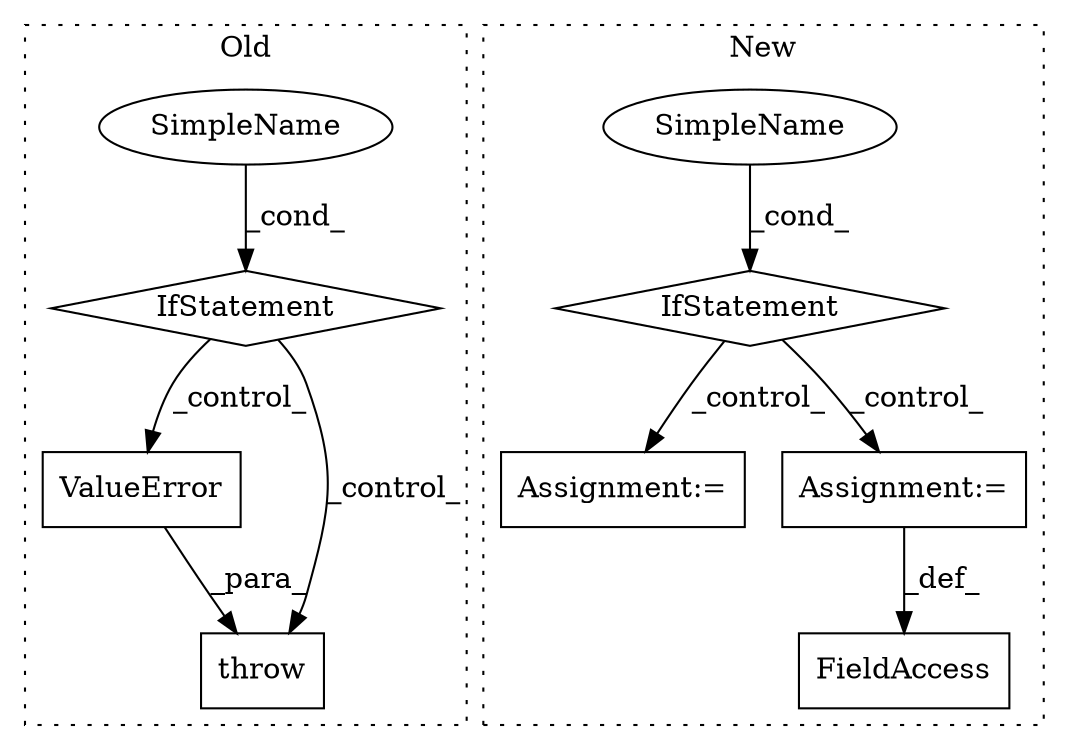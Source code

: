 digraph G {
subgraph cluster0 {
1 [label="ValueError" a="32" s="15570,15732" l="11,1" shape="box"];
3 [label="throw" a="53" s="15564" l="6" shape="box"];
4 [label="IfStatement" a="25" s="15503,15552" l="4,2" shape="diamond"];
5 [label="SimpleName" a="42" s="" l="" shape="ellipse"];
label = "Old";
style="dotted";
}
subgraph cluster1 {
2 [label="IfStatement" a="25" s="15534,15555" l="4,2" shape="diamond"];
6 [label="Assignment:=" a="7" s="15611" l="1" shape="box"];
7 [label="SimpleName" a="42" s="" l="" shape="ellipse"];
8 [label="Assignment:=" a="7" s="16001" l="1" shape="box"];
9 [label="FieldAccess" a="22" s="15984" l="17" shape="box"];
label = "New";
style="dotted";
}
1 -> 3 [label="_para_"];
2 -> 6 [label="_control_"];
2 -> 8 [label="_control_"];
4 -> 1 [label="_control_"];
4 -> 3 [label="_control_"];
5 -> 4 [label="_cond_"];
7 -> 2 [label="_cond_"];
8 -> 9 [label="_def_"];
}